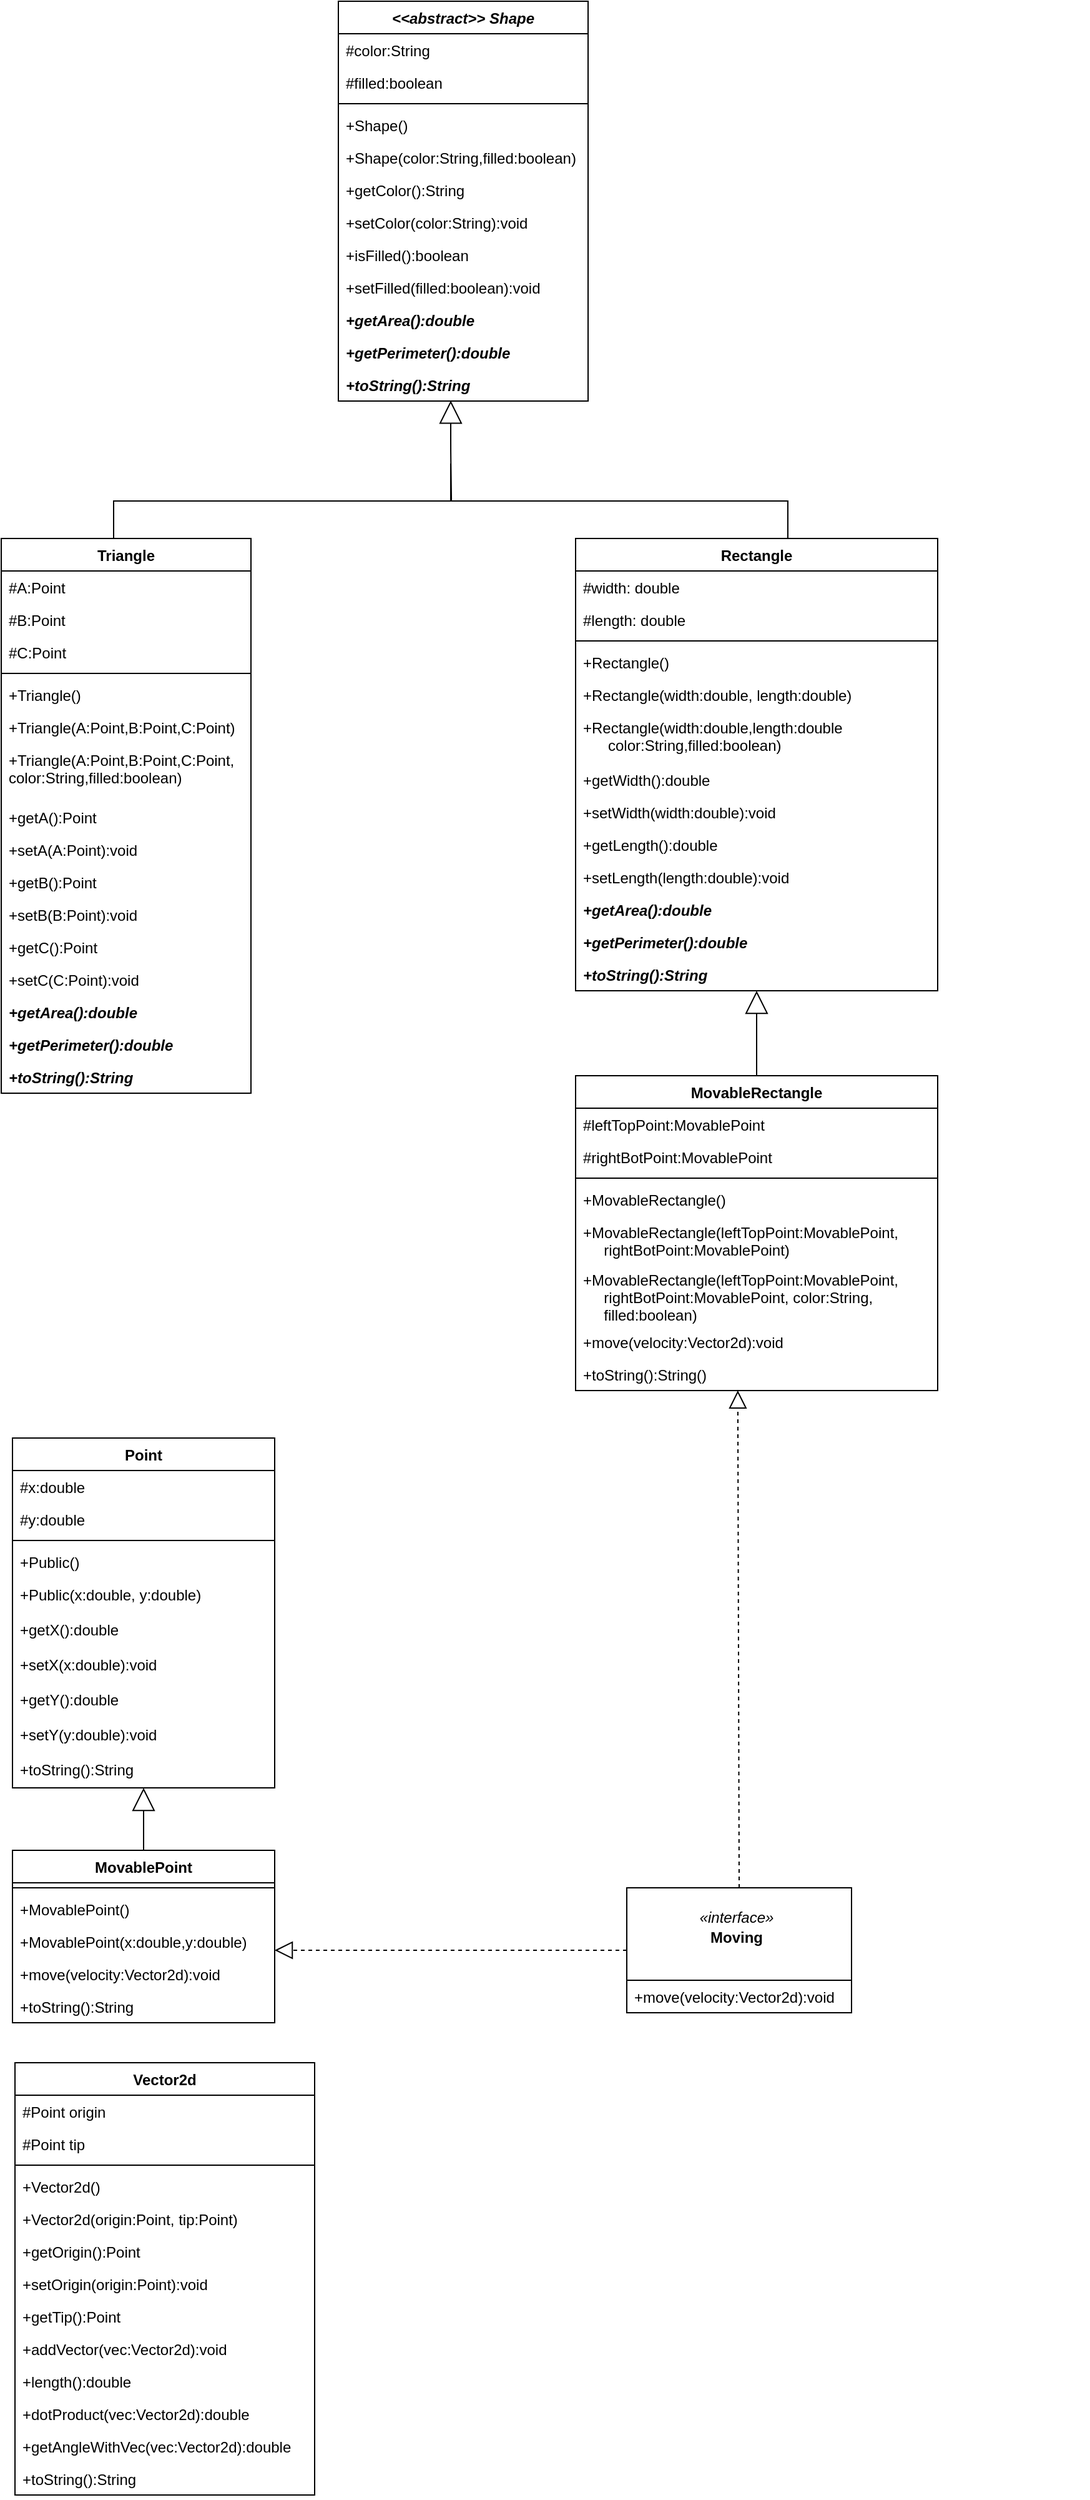 <mxfile version="13.6.6" type="github">
  <diagram id="C5RBs43oDa-KdzZeNtuy" name="Page-1">
    <mxGraphModel dx="2110" dy="1975" grid="1" gridSize="10" guides="1" tooltips="1" connect="1" arrows="1" fold="1" page="1" pageScale="1" pageWidth="827" pageHeight="1169" math="0" shadow="0">
      <root>
        <mxCell id="WIyWlLk6GJQsqaUBKTNV-0" />
        <mxCell id="WIyWlLk6GJQsqaUBKTNV-1" parent="WIyWlLk6GJQsqaUBKTNV-0" />
        <mxCell id="MPr-k5P9dpA4DX_AVp9k-24" value="" style="endArrow=block;endSize=16;endFill=0;html=1;exitX=0.5;exitY=0;exitDx=0;exitDy=0;" edge="1" parent="WIyWlLk6GJQsqaUBKTNV-1" source="MPr-k5P9dpA4DX_AVp9k-20" target="MPr-k5P9dpA4DX_AVp9k-19">
          <mxGeometry width="160" relative="1" as="geometry">
            <mxPoint x="318" y="1530" as="sourcePoint" />
            <mxPoint x="153" y="1451" as="targetPoint" />
          </mxGeometry>
        </mxCell>
        <mxCell id="MPr-k5P9dpA4DX_AVp9k-49" value="" style="endArrow=block;dashed=1;endFill=0;endSize=12;html=1;exitX=0;exitY=0.5;exitDx=0;exitDy=0;" edge="1" parent="WIyWlLk6GJQsqaUBKTNV-1" source="MPr-k5P9dpA4DX_AVp9k-48">
          <mxGeometry width="160" relative="1" as="geometry">
            <mxPoint x="318" y="1530" as="sourcePoint" />
            <mxPoint x="258" y="1580" as="targetPoint" />
          </mxGeometry>
        </mxCell>
        <mxCell id="MPr-k5P9dpA4DX_AVp9k-63" value="" style="group" vertex="1" connectable="0" parent="WIyWlLk6GJQsqaUBKTNV-1">
          <mxGeometry x="730" y="1530" width="180" height="100" as="geometry" />
        </mxCell>
        <mxCell id="MPr-k5P9dpA4DX_AVp9k-65" value="" style="group" vertex="1" connectable="0" parent="MPr-k5P9dpA4DX_AVp9k-63">
          <mxGeometry x="-190" width="180" height="100" as="geometry" />
        </mxCell>
        <mxCell id="MPr-k5P9dpA4DX_AVp9k-48" value="" style="html=1;" vertex="1" parent="MPr-k5P9dpA4DX_AVp9k-65">
          <mxGeometry width="180" height="100" as="geometry" />
        </mxCell>
        <mxCell id="MPr-k5P9dpA4DX_AVp9k-57" value="«interface»" style="text;align=center;fontStyle=2;verticalAlign=middle;spacingLeft=3;spacingRight=3;strokeColor=none;rotatable=0;points=[[0,0.5],[1,0.5]];portConstraint=eastwest;" vertex="1" parent="MPr-k5P9dpA4DX_AVp9k-65">
          <mxGeometry x="48" y="10" width="80" height="26" as="geometry" />
        </mxCell>
        <mxCell id="MPr-k5P9dpA4DX_AVp9k-60" value="Moving" style="text;align=center;fontStyle=1;verticalAlign=middle;spacingLeft=3;spacingRight=3;strokeColor=none;rotatable=0;points=[[0,0.5],[1,0.5]];portConstraint=eastwest;" vertex="1" parent="MPr-k5P9dpA4DX_AVp9k-65">
          <mxGeometry x="48" y="26" width="80" height="26" as="geometry" />
        </mxCell>
        <mxCell id="MPr-k5P9dpA4DX_AVp9k-62" value="" style="line;strokeWidth=1;fillColor=none;align=left;verticalAlign=middle;spacingTop=-1;spacingLeft=3;spacingRight=3;rotatable=0;labelPosition=right;points=[];portConstraint=eastwest;" vertex="1" parent="MPr-k5P9dpA4DX_AVp9k-65">
          <mxGeometry y="70" width="180" height="8" as="geometry" />
        </mxCell>
        <mxCell id="MPr-k5P9dpA4DX_AVp9k-55" value="+move(velocity:Vector2d):void" style="text;strokeColor=none;fillColor=none;align=left;verticalAlign=top;spacingLeft=4;spacingRight=4;overflow=hidden;rotatable=0;points=[[0,0.5],[1,0.5]];portConstraint=eastwest;" vertex="1" parent="MPr-k5P9dpA4DX_AVp9k-65">
          <mxGeometry y="74" width="176" height="26" as="geometry" />
        </mxCell>
        <mxCell id="MPr-k5P9dpA4DX_AVp9k-114" value="" style="strokeWidth=1;html=1;shape=mxgraph.flowchart.annotation_2;align=left;labelPosition=right;pointerEvents=1;fillColor=none;gradientColor=none;rotation=90;" vertex="1" parent="WIyWlLk6GJQsqaUBKTNV-1">
          <mxGeometry x="369" y="150" width="60" height="540" as="geometry" />
        </mxCell>
        <mxCell id="MPr-k5P9dpA4DX_AVp9k-115" value="" style="endArrow=block;endSize=16;endFill=0;html=1;exitX=0.493;exitY=0.499;exitDx=0;exitDy=0;exitPerimeter=0;entryX=0.45;entryY=0.985;entryDx=0;entryDy=0;entryPerimeter=0;strokeWidth=1;" edge="1" parent="WIyWlLk6GJQsqaUBKTNV-1" source="MPr-k5P9dpA4DX_AVp9k-114" target="MPr-k5P9dpA4DX_AVp9k-80">
          <mxGeometry x="0.125" width="160" relative="1" as="geometry">
            <mxPoint x="259" y="660" as="sourcePoint" />
            <mxPoint x="419" y="660" as="targetPoint" />
            <Array as="points">
              <mxPoint x="399" y="380" />
            </Array>
            <mxPoint x="-1" as="offset" />
          </mxGeometry>
        </mxCell>
        <mxCell id="MPr-k5P9dpA4DX_AVp9k-125" value="" style="endArrow=block;endSize=16;endFill=0;html=1;strokeWidth=1;exitX=0.5;exitY=0;exitDx=0;exitDy=0;entryX=0.5;entryY=1;entryDx=0;entryDy=0;" edge="1" parent="WIyWlLk6GJQsqaUBKTNV-1" source="MPr-k5P9dpA4DX_AVp9k-116" target="MPr-k5P9dpA4DX_AVp9k-81">
          <mxGeometry x="-0.118" y="-15" width="160" relative="1" as="geometry">
            <mxPoint x="549" y="790" as="sourcePoint" />
            <mxPoint x="709" y="790" as="targetPoint" />
            <mxPoint as="offset" />
          </mxGeometry>
        </mxCell>
        <mxCell id="MPr-k5P9dpA4DX_AVp9k-66" value="&lt;&lt;abstract&gt;&gt; Shape" style="swimlane;fontStyle=3;align=center;verticalAlign=top;childLayout=stackLayout;horizontal=1;startSize=26;horizontalStack=0;resizeParent=1;resizeParentMax=0;resizeLast=0;collapsible=1;marginBottom=0;" vertex="1" parent="WIyWlLk6GJQsqaUBKTNV-1">
          <mxGeometry x="309" y="20" width="200" height="320" as="geometry" />
        </mxCell>
        <mxCell id="MPr-k5P9dpA4DX_AVp9k-67" value="#color:String" style="text;strokeColor=none;fillColor=none;align=left;verticalAlign=top;spacingLeft=4;spacingRight=4;overflow=hidden;rotatable=0;points=[[0,0.5],[1,0.5]];portConstraint=eastwest;" vertex="1" parent="MPr-k5P9dpA4DX_AVp9k-66">
          <mxGeometry y="26" width="200" height="26" as="geometry" />
        </mxCell>
        <mxCell id="MPr-k5P9dpA4DX_AVp9k-70" value="#filled:boolean" style="text;strokeColor=none;fillColor=none;align=left;verticalAlign=top;spacingLeft=4;spacingRight=4;overflow=hidden;rotatable=0;points=[[0,0.5],[1,0.5]];portConstraint=eastwest;" vertex="1" parent="MPr-k5P9dpA4DX_AVp9k-66">
          <mxGeometry y="52" width="200" height="26" as="geometry" />
        </mxCell>
        <mxCell id="MPr-k5P9dpA4DX_AVp9k-68" value="" style="line;strokeWidth=1;fillColor=none;align=left;verticalAlign=middle;spacingTop=-1;spacingLeft=3;spacingRight=3;rotatable=0;labelPosition=right;points=[];portConstraint=eastwest;" vertex="1" parent="MPr-k5P9dpA4DX_AVp9k-66">
          <mxGeometry y="78" width="200" height="8" as="geometry" />
        </mxCell>
        <mxCell id="MPr-k5P9dpA4DX_AVp9k-69" value="+Shape()" style="text;strokeColor=none;fillColor=none;align=left;verticalAlign=top;spacingLeft=4;spacingRight=4;overflow=hidden;rotatable=0;points=[[0,0.5],[1,0.5]];portConstraint=eastwest;" vertex="1" parent="MPr-k5P9dpA4DX_AVp9k-66">
          <mxGeometry y="86" width="200" height="26" as="geometry" />
        </mxCell>
        <mxCell id="MPr-k5P9dpA4DX_AVp9k-71" value="+Shape(color:String,filled:boolean)" style="text;strokeColor=none;fillColor=none;align=left;verticalAlign=top;spacingLeft=4;spacingRight=4;overflow=hidden;rotatable=0;points=[[0,0.5],[1,0.5]];portConstraint=eastwest;" vertex="1" parent="MPr-k5P9dpA4DX_AVp9k-66">
          <mxGeometry y="112" width="200" height="26" as="geometry" />
        </mxCell>
        <mxCell id="MPr-k5P9dpA4DX_AVp9k-72" value="+getColor():String" style="text;strokeColor=none;fillColor=none;align=left;verticalAlign=top;spacingLeft=4;spacingRight=4;overflow=hidden;rotatable=0;points=[[0,0.5],[1,0.5]];portConstraint=eastwest;" vertex="1" parent="MPr-k5P9dpA4DX_AVp9k-66">
          <mxGeometry y="138" width="200" height="26" as="geometry" />
        </mxCell>
        <mxCell id="MPr-k5P9dpA4DX_AVp9k-75" value="+setColor(color:String):void" style="text;strokeColor=none;fillColor=none;align=left;verticalAlign=top;spacingLeft=4;spacingRight=4;overflow=hidden;rotatable=0;points=[[0,0.5],[1,0.5]];portConstraint=eastwest;" vertex="1" parent="MPr-k5P9dpA4DX_AVp9k-66">
          <mxGeometry y="164" width="200" height="26" as="geometry" />
        </mxCell>
        <mxCell id="MPr-k5P9dpA4DX_AVp9k-76" value="+isFilled():boolean" style="text;strokeColor=none;fillColor=none;align=left;verticalAlign=top;spacingLeft=4;spacingRight=4;overflow=hidden;rotatable=0;points=[[0,0.5],[1,0.5]];portConstraint=eastwest;" vertex="1" parent="MPr-k5P9dpA4DX_AVp9k-66">
          <mxGeometry y="190" width="200" height="26" as="geometry" />
        </mxCell>
        <mxCell id="MPr-k5P9dpA4DX_AVp9k-77" value="+setFilled(filled:boolean):void" style="text;strokeColor=none;fillColor=none;align=left;verticalAlign=top;spacingLeft=4;spacingRight=4;overflow=hidden;rotatable=0;points=[[0,0.5],[1,0.5]];portConstraint=eastwest;" vertex="1" parent="MPr-k5P9dpA4DX_AVp9k-66">
          <mxGeometry y="216" width="200" height="26" as="geometry" />
        </mxCell>
        <mxCell id="MPr-k5P9dpA4DX_AVp9k-78" value="+getArea():double" style="text;strokeColor=none;fillColor=none;align=left;verticalAlign=top;spacingLeft=4;spacingRight=4;overflow=hidden;rotatable=0;points=[[0,0.5],[1,0.5]];portConstraint=eastwest;fontStyle=3" vertex="1" parent="MPr-k5P9dpA4DX_AVp9k-66">
          <mxGeometry y="242" width="200" height="26" as="geometry" />
        </mxCell>
        <mxCell id="MPr-k5P9dpA4DX_AVp9k-79" value="+getPerimeter():double" style="text;strokeColor=none;fillColor=none;align=left;verticalAlign=top;spacingLeft=4;spacingRight=4;overflow=hidden;rotatable=0;points=[[0,0.5],[1,0.5]];portConstraint=eastwest;fontStyle=3" vertex="1" parent="MPr-k5P9dpA4DX_AVp9k-66">
          <mxGeometry y="268" width="200" height="26" as="geometry" />
        </mxCell>
        <mxCell id="MPr-k5P9dpA4DX_AVp9k-80" value="+toString():String" style="text;strokeColor=none;fillColor=none;align=left;verticalAlign=top;spacingLeft=4;spacingRight=4;overflow=hidden;rotatable=0;points=[[0,0.5],[1,0.5]];portConstraint=eastwest;fontStyle=3" vertex="1" parent="MPr-k5P9dpA4DX_AVp9k-66">
          <mxGeometry y="294" width="200" height="26" as="geometry" />
        </mxCell>
        <mxCell id="MPr-k5P9dpA4DX_AVp9k-96" value="Triangle" style="swimlane;fontStyle=1;align=center;verticalAlign=top;childLayout=stackLayout;horizontal=1;startSize=26;horizontalStack=0;resizeParent=1;resizeParentMax=0;resizeLast=0;collapsible=1;marginBottom=0;fillColor=none;gradientColor=none;" vertex="1" parent="WIyWlLk6GJQsqaUBKTNV-1">
          <mxGeometry x="39" y="450" width="200" height="444" as="geometry" />
        </mxCell>
        <mxCell id="MPr-k5P9dpA4DX_AVp9k-97" value="#A:Point" style="text;strokeColor=none;fillColor=none;align=left;verticalAlign=top;spacingLeft=4;spacingRight=4;overflow=hidden;rotatable=0;points=[[0,0.5],[1,0.5]];portConstraint=eastwest;" vertex="1" parent="MPr-k5P9dpA4DX_AVp9k-96">
          <mxGeometry y="26" width="200" height="26" as="geometry" />
        </mxCell>
        <mxCell id="MPr-k5P9dpA4DX_AVp9k-101" value="#B:Point" style="text;strokeColor=none;fillColor=none;align=left;verticalAlign=top;spacingLeft=4;spacingRight=4;overflow=hidden;rotatable=0;points=[[0,0.5],[1,0.5]];portConstraint=eastwest;" vertex="1" parent="MPr-k5P9dpA4DX_AVp9k-96">
          <mxGeometry y="52" width="200" height="26" as="geometry" />
        </mxCell>
        <mxCell id="MPr-k5P9dpA4DX_AVp9k-100" value="#C:Point" style="text;strokeColor=none;fillColor=none;align=left;verticalAlign=top;spacingLeft=4;spacingRight=4;overflow=hidden;rotatable=0;points=[[0,0.5],[1,0.5]];portConstraint=eastwest;" vertex="1" parent="MPr-k5P9dpA4DX_AVp9k-96">
          <mxGeometry y="78" width="200" height="26" as="geometry" />
        </mxCell>
        <mxCell id="MPr-k5P9dpA4DX_AVp9k-98" value="" style="line;strokeWidth=1;fillColor=none;align=left;verticalAlign=middle;spacingTop=-1;spacingLeft=3;spacingRight=3;rotatable=0;labelPosition=right;points=[];portConstraint=eastwest;" vertex="1" parent="MPr-k5P9dpA4DX_AVp9k-96">
          <mxGeometry y="104" width="200" height="8" as="geometry" />
        </mxCell>
        <mxCell id="MPr-k5P9dpA4DX_AVp9k-99" value="+Triangle()" style="text;strokeColor=none;fillColor=none;align=left;verticalAlign=top;spacingLeft=4;spacingRight=4;overflow=hidden;rotatable=0;points=[[0,0.5],[1,0.5]];portConstraint=eastwest;" vertex="1" parent="MPr-k5P9dpA4DX_AVp9k-96">
          <mxGeometry y="112" width="200" height="26" as="geometry" />
        </mxCell>
        <mxCell id="MPr-k5P9dpA4DX_AVp9k-102" value="+Triangle(A:Point,B:Point,C:Point)" style="text;strokeColor=none;fillColor=none;align=left;verticalAlign=top;spacingLeft=4;spacingRight=4;overflow=hidden;rotatable=0;points=[[0,0.5],[1,0.5]];portConstraint=eastwest;" vertex="1" parent="MPr-k5P9dpA4DX_AVp9k-96">
          <mxGeometry y="138" width="200" height="26" as="geometry" />
        </mxCell>
        <mxCell id="MPr-k5P9dpA4DX_AVp9k-103" value="+Triangle(A:Point,B:Point,C:Point,&#xa;color:String,filled:boolean)&#xa;" style="text;strokeColor=none;fillColor=none;align=left;verticalAlign=top;spacingLeft=4;spacingRight=4;overflow=hidden;rotatable=0;points=[[0,0.5],[1,0.5]];portConstraint=eastwest;" vertex="1" parent="MPr-k5P9dpA4DX_AVp9k-96">
          <mxGeometry y="164" width="200" height="46" as="geometry" />
        </mxCell>
        <mxCell id="MPr-k5P9dpA4DX_AVp9k-104" value="+getA():Point" style="text;strokeColor=none;fillColor=none;align=left;verticalAlign=top;spacingLeft=4;spacingRight=4;overflow=hidden;rotatable=0;points=[[0,0.5],[1,0.5]];portConstraint=eastwest;" vertex="1" parent="MPr-k5P9dpA4DX_AVp9k-96">
          <mxGeometry y="210" width="200" height="26" as="geometry" />
        </mxCell>
        <mxCell id="MPr-k5P9dpA4DX_AVp9k-105" value="+setA(A:Point):void" style="text;strokeColor=none;fillColor=none;align=left;verticalAlign=top;spacingLeft=4;spacingRight=4;overflow=hidden;rotatable=0;points=[[0,0.5],[1,0.5]];portConstraint=eastwest;" vertex="1" parent="MPr-k5P9dpA4DX_AVp9k-96">
          <mxGeometry y="236" width="200" height="26" as="geometry" />
        </mxCell>
        <mxCell id="MPr-k5P9dpA4DX_AVp9k-106" value="+getB():Point" style="text;strokeColor=none;fillColor=none;align=left;verticalAlign=top;spacingLeft=4;spacingRight=4;overflow=hidden;rotatable=0;points=[[0,0.5],[1,0.5]];portConstraint=eastwest;" vertex="1" parent="MPr-k5P9dpA4DX_AVp9k-96">
          <mxGeometry y="262" width="200" height="26" as="geometry" />
        </mxCell>
        <mxCell id="MPr-k5P9dpA4DX_AVp9k-107" value="+setB(B:Point):void" style="text;strokeColor=none;fillColor=none;align=left;verticalAlign=top;spacingLeft=4;spacingRight=4;overflow=hidden;rotatable=0;points=[[0,0.5],[1,0.5]];portConstraint=eastwest;" vertex="1" parent="MPr-k5P9dpA4DX_AVp9k-96">
          <mxGeometry y="288" width="200" height="26" as="geometry" />
        </mxCell>
        <mxCell id="MPr-k5P9dpA4DX_AVp9k-108" value="+getC():Point" style="text;strokeColor=none;fillColor=none;align=left;verticalAlign=top;spacingLeft=4;spacingRight=4;overflow=hidden;rotatable=0;points=[[0,0.5],[1,0.5]];portConstraint=eastwest;" vertex="1" parent="MPr-k5P9dpA4DX_AVp9k-96">
          <mxGeometry y="314" width="200" height="26" as="geometry" />
        </mxCell>
        <mxCell id="MPr-k5P9dpA4DX_AVp9k-109" value="+setC(C:Point):void" style="text;strokeColor=none;fillColor=none;align=left;verticalAlign=top;spacingLeft=4;spacingRight=4;overflow=hidden;rotatable=0;points=[[0,0.5],[1,0.5]];portConstraint=eastwest;" vertex="1" parent="MPr-k5P9dpA4DX_AVp9k-96">
          <mxGeometry y="340" width="200" height="26" as="geometry" />
        </mxCell>
        <mxCell id="MPr-k5P9dpA4DX_AVp9k-110" value="+getArea():double" style="text;strokeColor=none;fillColor=none;align=left;verticalAlign=top;spacingLeft=4;spacingRight=4;overflow=hidden;rotatable=0;points=[[0,0.5],[1,0.5]];portConstraint=eastwest;fontStyle=3" vertex="1" parent="MPr-k5P9dpA4DX_AVp9k-96">
          <mxGeometry y="366" width="200" height="26" as="geometry" />
        </mxCell>
        <mxCell id="MPr-k5P9dpA4DX_AVp9k-111" value="+getPerimeter():double" style="text;strokeColor=none;fillColor=none;align=left;verticalAlign=top;spacingLeft=4;spacingRight=4;overflow=hidden;rotatable=0;points=[[0,0.5],[1,0.5]];portConstraint=eastwest;fontStyle=3" vertex="1" parent="MPr-k5P9dpA4DX_AVp9k-96">
          <mxGeometry y="392" width="200" height="26" as="geometry" />
        </mxCell>
        <mxCell id="MPr-k5P9dpA4DX_AVp9k-112" value="+toString():String" style="text;strokeColor=none;fillColor=none;align=left;verticalAlign=top;spacingLeft=4;spacingRight=4;overflow=hidden;rotatable=0;points=[[0,0.5],[1,0.5]];portConstraint=eastwest;fontStyle=3" vertex="1" parent="MPr-k5P9dpA4DX_AVp9k-96">
          <mxGeometry y="418" width="200" height="26" as="geometry" />
        </mxCell>
        <mxCell id="MPr-k5P9dpA4DX_AVp9k-81" value="Rectangle" style="swimlane;fontStyle=1;align=center;verticalAlign=top;childLayout=stackLayout;horizontal=1;startSize=26;horizontalStack=0;resizeParent=1;resizeParentMax=0;resizeLast=0;collapsible=1;marginBottom=0;fillColor=none;gradientColor=none;" vertex="1" parent="WIyWlLk6GJQsqaUBKTNV-1">
          <mxGeometry x="499" y="450" width="290" height="362" as="geometry" />
        </mxCell>
        <mxCell id="MPr-k5P9dpA4DX_AVp9k-82" value="#width: double" style="text;strokeColor=none;fillColor=none;align=left;verticalAlign=top;spacingLeft=4;spacingRight=4;overflow=hidden;rotatable=0;points=[[0,0.5],[1,0.5]];portConstraint=eastwest;" vertex="1" parent="MPr-k5P9dpA4DX_AVp9k-81">
          <mxGeometry y="26" width="290" height="26" as="geometry" />
        </mxCell>
        <mxCell id="MPr-k5P9dpA4DX_AVp9k-85" value="#length: double" style="text;strokeColor=none;fillColor=none;align=left;verticalAlign=top;spacingLeft=4;spacingRight=4;overflow=hidden;rotatable=0;points=[[0,0.5],[1,0.5]];portConstraint=eastwest;" vertex="1" parent="MPr-k5P9dpA4DX_AVp9k-81">
          <mxGeometry y="52" width="290" height="26" as="geometry" />
        </mxCell>
        <mxCell id="MPr-k5P9dpA4DX_AVp9k-83" value="" style="line;strokeWidth=1;fillColor=none;align=left;verticalAlign=middle;spacingTop=-1;spacingLeft=3;spacingRight=3;rotatable=0;labelPosition=right;points=[];portConstraint=eastwest;" vertex="1" parent="MPr-k5P9dpA4DX_AVp9k-81">
          <mxGeometry y="78" width="290" height="8" as="geometry" />
        </mxCell>
        <mxCell id="MPr-k5P9dpA4DX_AVp9k-84" value="+Rectangle()" style="text;strokeColor=none;fillColor=none;align=left;verticalAlign=top;spacingLeft=4;spacingRight=4;overflow=hidden;rotatable=0;points=[[0,0.5],[1,0.5]];portConstraint=eastwest;" vertex="1" parent="MPr-k5P9dpA4DX_AVp9k-81">
          <mxGeometry y="86" width="290" height="26" as="geometry" />
        </mxCell>
        <mxCell id="MPr-k5P9dpA4DX_AVp9k-86" value="+Rectangle(width:double, length:double)" style="text;strokeColor=none;fillColor=none;align=left;verticalAlign=top;spacingLeft=4;spacingRight=4;overflow=hidden;rotatable=0;points=[[0,0.5],[1,0.5]];portConstraint=eastwest;" vertex="1" parent="MPr-k5P9dpA4DX_AVp9k-81">
          <mxGeometry y="112" width="290" height="26" as="geometry" />
        </mxCell>
        <mxCell id="MPr-k5P9dpA4DX_AVp9k-87" value="+Rectangle(width:double,length:double&#xa;      color:String,filled:boolean)&#xa;" style="text;strokeColor=none;fillColor=none;align=left;verticalAlign=top;spacingLeft=4;spacingRight=4;overflow=hidden;rotatable=0;points=[[0,0.5],[1,0.5]];portConstraint=eastwest;" vertex="1" parent="MPr-k5P9dpA4DX_AVp9k-81">
          <mxGeometry y="138" width="290" height="42" as="geometry" />
        </mxCell>
        <mxCell id="MPr-k5P9dpA4DX_AVp9k-88" value="+getWidth():double" style="text;strokeColor=none;fillColor=none;align=left;verticalAlign=top;spacingLeft=4;spacingRight=4;overflow=hidden;rotatable=0;points=[[0,0.5],[1,0.5]];portConstraint=eastwest;" vertex="1" parent="MPr-k5P9dpA4DX_AVp9k-81">
          <mxGeometry y="180" width="290" height="26" as="geometry" />
        </mxCell>
        <mxCell id="MPr-k5P9dpA4DX_AVp9k-89" value="+setWidth(width:double):void" style="text;strokeColor=none;fillColor=none;align=left;verticalAlign=top;spacingLeft=4;spacingRight=4;overflow=hidden;rotatable=0;points=[[0,0.5],[1,0.5]];portConstraint=eastwest;" vertex="1" parent="MPr-k5P9dpA4DX_AVp9k-81">
          <mxGeometry y="206" width="290" height="26" as="geometry" />
        </mxCell>
        <mxCell id="MPr-k5P9dpA4DX_AVp9k-90" value="+getLength():double" style="text;strokeColor=none;fillColor=none;align=left;verticalAlign=top;spacingLeft=4;spacingRight=4;overflow=hidden;rotatable=0;points=[[0,0.5],[1,0.5]];portConstraint=eastwest;" vertex="1" parent="MPr-k5P9dpA4DX_AVp9k-81">
          <mxGeometry y="232" width="290" height="26" as="geometry" />
        </mxCell>
        <mxCell id="MPr-k5P9dpA4DX_AVp9k-91" value="+setLength(length:double):void" style="text;strokeColor=none;fillColor=none;align=left;verticalAlign=top;spacingLeft=4;spacingRight=4;overflow=hidden;rotatable=0;points=[[0,0.5],[1,0.5]];portConstraint=eastwest;" vertex="1" parent="MPr-k5P9dpA4DX_AVp9k-81">
          <mxGeometry y="258" width="290" height="26" as="geometry" />
        </mxCell>
        <mxCell id="MPr-k5P9dpA4DX_AVp9k-93" value="+getArea():double" style="text;strokeColor=none;fillColor=none;align=left;verticalAlign=top;spacingLeft=4;spacingRight=4;overflow=hidden;rotatable=0;points=[[0,0.5],[1,0.5]];portConstraint=eastwest;fontStyle=3" vertex="1" parent="MPr-k5P9dpA4DX_AVp9k-81">
          <mxGeometry y="284" width="290" height="26" as="geometry" />
        </mxCell>
        <mxCell id="MPr-k5P9dpA4DX_AVp9k-94" value="+getPerimeter():double" style="text;strokeColor=none;fillColor=none;align=left;verticalAlign=top;spacingLeft=4;spacingRight=4;overflow=hidden;rotatable=0;points=[[0,0.5],[1,0.5]];portConstraint=eastwest;fontStyle=3" vertex="1" parent="MPr-k5P9dpA4DX_AVp9k-81">
          <mxGeometry y="310" width="290" height="26" as="geometry" />
        </mxCell>
        <mxCell id="MPr-k5P9dpA4DX_AVp9k-95" value="+toString():String" style="text;strokeColor=none;fillColor=none;align=left;verticalAlign=top;spacingLeft=4;spacingRight=4;overflow=hidden;rotatable=0;points=[[0,0.5],[1,0.5]];portConstraint=eastwest;fontStyle=3" vertex="1" parent="MPr-k5P9dpA4DX_AVp9k-81">
          <mxGeometry y="336" width="290" height="26" as="geometry" />
        </mxCell>
        <mxCell id="MPr-k5P9dpA4DX_AVp9k-116" value="MovableRectangle" style="swimlane;fontStyle=1;align=center;verticalAlign=top;childLayout=stackLayout;horizontal=1;startSize=26;horizontalStack=0;resizeParent=1;resizeParentMax=0;resizeLast=0;collapsible=1;marginBottom=0;fillColor=none;gradientColor=none;" vertex="1" parent="WIyWlLk6GJQsqaUBKTNV-1">
          <mxGeometry x="499" y="880" width="290" height="252" as="geometry" />
        </mxCell>
        <mxCell id="MPr-k5P9dpA4DX_AVp9k-117" value="#leftTopPoint:MovablePoint" style="text;strokeColor=none;fillColor=none;align=left;verticalAlign=top;spacingLeft=4;spacingRight=4;overflow=hidden;rotatable=0;points=[[0,0.5],[1,0.5]];portConstraint=eastwest;" vertex="1" parent="MPr-k5P9dpA4DX_AVp9k-116">
          <mxGeometry y="26" width="290" height="26" as="geometry" />
        </mxCell>
        <mxCell id="MPr-k5P9dpA4DX_AVp9k-120" value="#rightBotPoint:MovablePoint" style="text;strokeColor=none;fillColor=none;align=left;verticalAlign=top;spacingLeft=4;spacingRight=4;overflow=hidden;rotatable=0;points=[[0,0.5],[1,0.5]];portConstraint=eastwest;" vertex="1" parent="MPr-k5P9dpA4DX_AVp9k-116">
          <mxGeometry y="52" width="290" height="26" as="geometry" />
        </mxCell>
        <mxCell id="MPr-k5P9dpA4DX_AVp9k-118" value="" style="line;strokeWidth=1;fillColor=none;align=left;verticalAlign=middle;spacingTop=-1;spacingLeft=3;spacingRight=3;rotatable=0;labelPosition=right;points=[];portConstraint=eastwest;" vertex="1" parent="MPr-k5P9dpA4DX_AVp9k-116">
          <mxGeometry y="78" width="290" height="8" as="geometry" />
        </mxCell>
        <mxCell id="MPr-k5P9dpA4DX_AVp9k-119" value="+MovableRectangle()" style="text;strokeColor=none;fillColor=none;align=left;verticalAlign=top;spacingLeft=4;spacingRight=4;overflow=hidden;rotatable=0;points=[[0,0.5],[1,0.5]];portConstraint=eastwest;" vertex="1" parent="MPr-k5P9dpA4DX_AVp9k-116">
          <mxGeometry y="86" width="290" height="26" as="geometry" />
        </mxCell>
        <mxCell id="MPr-k5P9dpA4DX_AVp9k-121" value="+MovableRectangle(leftTopPoint:MovablePoint,&#xa;     rightBotPoint:MovablePoint)&#xa;" style="text;strokeColor=none;fillColor=none;align=left;verticalAlign=top;spacingLeft=4;spacingRight=4;overflow=hidden;rotatable=0;points=[[0,0.5],[1,0.5]];portConstraint=eastwest;" vertex="1" parent="MPr-k5P9dpA4DX_AVp9k-116">
          <mxGeometry y="112" width="290" height="38" as="geometry" />
        </mxCell>
        <mxCell id="MPr-k5P9dpA4DX_AVp9k-122" value="+MovableRectangle(leftTopPoint:MovablePoint,&#xa;     rightBotPoint:MovablePoint, color:String,&#xa;     filled:boolean)&#xa;" style="text;strokeColor=none;fillColor=none;align=left;verticalAlign=top;spacingLeft=4;spacingRight=4;overflow=hidden;rotatable=0;points=[[0,0.5],[1,0.5]];portConstraint=eastwest;" vertex="1" parent="MPr-k5P9dpA4DX_AVp9k-116">
          <mxGeometry y="150" width="290" height="50" as="geometry" />
        </mxCell>
        <mxCell id="MPr-k5P9dpA4DX_AVp9k-123" value="+move(velocity:Vector2d):void" style="text;strokeColor=none;fillColor=none;align=left;verticalAlign=top;spacingLeft=4;spacingRight=4;overflow=hidden;rotatable=0;points=[[0,0.5],[1,0.5]];portConstraint=eastwest;" vertex="1" parent="MPr-k5P9dpA4DX_AVp9k-116">
          <mxGeometry y="200" width="290" height="26" as="geometry" />
        </mxCell>
        <mxCell id="MPr-k5P9dpA4DX_AVp9k-124" value="+toString():String()" style="text;strokeColor=none;fillColor=none;align=left;verticalAlign=top;spacingLeft=4;spacingRight=4;overflow=hidden;rotatable=0;points=[[0,0.5],[1,0.5]];portConstraint=eastwest;" vertex="1" parent="MPr-k5P9dpA4DX_AVp9k-116">
          <mxGeometry y="226" width="290" height="26" as="geometry" />
        </mxCell>
        <mxCell id="MPr-k5P9dpA4DX_AVp9k-9" value="Point" style="swimlane;fontStyle=1;align=center;verticalAlign=top;childLayout=stackLayout;horizontal=1;startSize=26;horizontalStack=0;resizeParent=1;resizeParentMax=0;resizeLast=0;collapsible=1;marginBottom=0;" vertex="1" parent="WIyWlLk6GJQsqaUBKTNV-1">
          <mxGeometry x="48" y="1170" width="210" height="280" as="geometry" />
        </mxCell>
        <mxCell id="MPr-k5P9dpA4DX_AVp9k-10" value="#x:double" style="text;strokeColor=none;fillColor=none;align=left;verticalAlign=top;spacingLeft=4;spacingRight=4;overflow=hidden;rotatable=0;points=[[0,0.5],[1,0.5]];portConstraint=eastwest;" vertex="1" parent="MPr-k5P9dpA4DX_AVp9k-9">
          <mxGeometry y="26" width="210" height="26" as="geometry" />
        </mxCell>
        <mxCell id="MPr-k5P9dpA4DX_AVp9k-13" value="#y:double" style="text;strokeColor=none;fillColor=none;align=left;verticalAlign=top;spacingLeft=4;spacingRight=4;overflow=hidden;rotatable=0;points=[[0,0.5],[1,0.5]];portConstraint=eastwest;" vertex="1" parent="MPr-k5P9dpA4DX_AVp9k-9">
          <mxGeometry y="52" width="210" height="26" as="geometry" />
        </mxCell>
        <mxCell id="MPr-k5P9dpA4DX_AVp9k-11" value="" style="line;strokeWidth=1;fillColor=none;align=left;verticalAlign=middle;spacingTop=-1;spacingLeft=3;spacingRight=3;rotatable=0;labelPosition=right;points=[];portConstraint=eastwest;" vertex="1" parent="MPr-k5P9dpA4DX_AVp9k-9">
          <mxGeometry y="78" width="210" height="8" as="geometry" />
        </mxCell>
        <mxCell id="MPr-k5P9dpA4DX_AVp9k-12" value="+Public()" style="text;strokeColor=none;fillColor=none;align=left;verticalAlign=top;spacingLeft=4;spacingRight=4;overflow=hidden;rotatable=0;points=[[0,0.5],[1,0.5]];portConstraint=eastwest;" vertex="1" parent="MPr-k5P9dpA4DX_AVp9k-9">
          <mxGeometry y="86" width="210" height="26" as="geometry" />
        </mxCell>
        <mxCell id="MPr-k5P9dpA4DX_AVp9k-14" value="+Public(x:double, y:double)" style="text;strokeColor=none;fillColor=none;align=left;verticalAlign=top;spacingLeft=4;spacingRight=4;overflow=hidden;rotatable=0;points=[[0,0.5],[1,0.5]];portConstraint=eastwest;" vertex="1" parent="MPr-k5P9dpA4DX_AVp9k-9">
          <mxGeometry y="112" width="210" height="28" as="geometry" />
        </mxCell>
        <mxCell id="MPr-k5P9dpA4DX_AVp9k-15" value="+getX():double" style="text;strokeColor=none;fillColor=none;align=left;verticalAlign=top;spacingLeft=4;spacingRight=4;overflow=hidden;rotatable=0;points=[[0,0.5],[1,0.5]];portConstraint=eastwest;" vertex="1" parent="MPr-k5P9dpA4DX_AVp9k-9">
          <mxGeometry y="140" width="210" height="28" as="geometry" />
        </mxCell>
        <mxCell id="MPr-k5P9dpA4DX_AVp9k-16" value="+setX(x:double):void" style="text;strokeColor=none;fillColor=none;align=left;verticalAlign=top;spacingLeft=4;spacingRight=4;overflow=hidden;rotatable=0;points=[[0,0.5],[1,0.5]];portConstraint=eastwest;" vertex="1" parent="MPr-k5P9dpA4DX_AVp9k-9">
          <mxGeometry y="168" width="210" height="28" as="geometry" />
        </mxCell>
        <mxCell id="MPr-k5P9dpA4DX_AVp9k-17" value="+getY():double" style="text;strokeColor=none;fillColor=none;align=left;verticalAlign=top;spacingLeft=4;spacingRight=4;overflow=hidden;rotatable=0;points=[[0,0.5],[1,0.5]];portConstraint=eastwest;" vertex="1" parent="MPr-k5P9dpA4DX_AVp9k-9">
          <mxGeometry y="196" width="210" height="28" as="geometry" />
        </mxCell>
        <mxCell id="MPr-k5P9dpA4DX_AVp9k-18" value="+setY(y:double):void" style="text;strokeColor=none;fillColor=none;align=left;verticalAlign=top;spacingLeft=4;spacingRight=4;overflow=hidden;rotatable=0;points=[[0,0.5],[1,0.5]];portConstraint=eastwest;" vertex="1" parent="MPr-k5P9dpA4DX_AVp9k-9">
          <mxGeometry y="224" width="210" height="28" as="geometry" />
        </mxCell>
        <mxCell id="MPr-k5P9dpA4DX_AVp9k-19" value="+toString():String" style="text;strokeColor=none;fillColor=none;align=left;verticalAlign=top;spacingLeft=4;spacingRight=4;overflow=hidden;rotatable=0;points=[[0,0.5],[1,0.5]];portConstraint=eastwest;" vertex="1" parent="MPr-k5P9dpA4DX_AVp9k-9">
          <mxGeometry y="252" width="210" height="28" as="geometry" />
        </mxCell>
        <mxCell id="MPr-k5P9dpA4DX_AVp9k-20" value="MovablePoint" style="swimlane;fontStyle=1;align=center;verticalAlign=top;childLayout=stackLayout;horizontal=1;startSize=26;horizontalStack=0;resizeParent=1;resizeParentMax=0;resizeLast=0;collapsible=1;marginBottom=0;" vertex="1" parent="WIyWlLk6GJQsqaUBKTNV-1">
          <mxGeometry x="48" y="1500" width="210" height="138" as="geometry" />
        </mxCell>
        <mxCell id="MPr-k5P9dpA4DX_AVp9k-22" value="" style="line;strokeWidth=1;fillColor=none;align=left;verticalAlign=middle;spacingTop=-1;spacingLeft=3;spacingRight=3;rotatable=0;labelPosition=right;points=[];portConstraint=eastwest;" vertex="1" parent="MPr-k5P9dpA4DX_AVp9k-20">
          <mxGeometry y="26" width="210" height="8" as="geometry" />
        </mxCell>
        <mxCell id="MPr-k5P9dpA4DX_AVp9k-23" value="+MovablePoint()" style="text;strokeColor=none;fillColor=none;align=left;verticalAlign=top;spacingLeft=4;spacingRight=4;overflow=hidden;rotatable=0;points=[[0,0.5],[1,0.5]];portConstraint=eastwest;" vertex="1" parent="MPr-k5P9dpA4DX_AVp9k-20">
          <mxGeometry y="34" width="210" height="26" as="geometry" />
        </mxCell>
        <mxCell id="MPr-k5P9dpA4DX_AVp9k-25" value="+MovablePoint(x:double,y:double)" style="text;strokeColor=none;fillColor=none;align=left;verticalAlign=top;spacingLeft=4;spacingRight=4;overflow=hidden;rotatable=0;points=[[0,0.5],[1,0.5]];portConstraint=eastwest;" vertex="1" parent="MPr-k5P9dpA4DX_AVp9k-20">
          <mxGeometry y="60" width="210" height="26" as="geometry" />
        </mxCell>
        <mxCell id="MPr-k5P9dpA4DX_AVp9k-26" value="+move(velocity:Vector2d):void" style="text;strokeColor=none;fillColor=none;align=left;verticalAlign=top;spacingLeft=4;spacingRight=4;overflow=hidden;rotatable=0;points=[[0,0.5],[1,0.5]];portConstraint=eastwest;" vertex="1" parent="MPr-k5P9dpA4DX_AVp9k-20">
          <mxGeometry y="86" width="210" height="26" as="geometry" />
        </mxCell>
        <mxCell id="MPr-k5P9dpA4DX_AVp9k-27" value="+toString():String" style="text;strokeColor=none;fillColor=none;align=left;verticalAlign=top;spacingLeft=4;spacingRight=4;overflow=hidden;rotatable=0;points=[[0,0.5],[1,0.5]];portConstraint=eastwest;" vertex="1" parent="MPr-k5P9dpA4DX_AVp9k-20">
          <mxGeometry y="112" width="210" height="26" as="geometry" />
        </mxCell>
        <mxCell id="MPr-k5P9dpA4DX_AVp9k-28" value="Vector2d" style="swimlane;fontStyle=1;align=center;verticalAlign=top;childLayout=stackLayout;horizontal=1;startSize=26;horizontalStack=0;resizeParent=1;resizeParentMax=0;resizeLast=0;collapsible=1;marginBottom=0;" vertex="1" parent="WIyWlLk6GJQsqaUBKTNV-1">
          <mxGeometry x="50" y="1670" width="240" height="346" as="geometry" />
        </mxCell>
        <mxCell id="MPr-k5P9dpA4DX_AVp9k-29" value="#Point origin" style="text;strokeColor=none;fillColor=none;align=left;verticalAlign=top;spacingLeft=4;spacingRight=4;overflow=hidden;rotatable=0;points=[[0,0.5],[1,0.5]];portConstraint=eastwest;" vertex="1" parent="MPr-k5P9dpA4DX_AVp9k-28">
          <mxGeometry y="26" width="240" height="26" as="geometry" />
        </mxCell>
        <mxCell id="MPr-k5P9dpA4DX_AVp9k-36" value="#Point tip" style="text;strokeColor=none;fillColor=none;align=left;verticalAlign=top;spacingLeft=4;spacingRight=4;overflow=hidden;rotatable=0;points=[[0,0.5],[1,0.5]];portConstraint=eastwest;" vertex="1" parent="MPr-k5P9dpA4DX_AVp9k-28">
          <mxGeometry y="52" width="240" height="26" as="geometry" />
        </mxCell>
        <mxCell id="MPr-k5P9dpA4DX_AVp9k-30" value="" style="line;strokeWidth=1;fillColor=none;align=left;verticalAlign=middle;spacingTop=-1;spacingLeft=3;spacingRight=3;rotatable=0;labelPosition=right;points=[];portConstraint=eastwest;" vertex="1" parent="MPr-k5P9dpA4DX_AVp9k-28">
          <mxGeometry y="78" width="240" height="8" as="geometry" />
        </mxCell>
        <mxCell id="MPr-k5P9dpA4DX_AVp9k-31" value="+Vector2d()" style="text;strokeColor=none;fillColor=none;align=left;verticalAlign=top;spacingLeft=4;spacingRight=4;overflow=hidden;rotatable=0;points=[[0,0.5],[1,0.5]];portConstraint=eastwest;" vertex="1" parent="MPr-k5P9dpA4DX_AVp9k-28">
          <mxGeometry y="86" width="240" height="26" as="geometry" />
        </mxCell>
        <mxCell id="MPr-k5P9dpA4DX_AVp9k-37" value="+Vector2d(origin:Point, tip:Point)" style="text;strokeColor=none;fillColor=none;align=left;verticalAlign=top;spacingLeft=4;spacingRight=4;overflow=hidden;rotatable=0;points=[[0,0.5],[1,0.5]];portConstraint=eastwest;" vertex="1" parent="MPr-k5P9dpA4DX_AVp9k-28">
          <mxGeometry y="112" width="240" height="26" as="geometry" />
        </mxCell>
        <mxCell id="MPr-k5P9dpA4DX_AVp9k-39" value="+getOrigin():Point" style="text;strokeColor=none;fillColor=none;align=left;verticalAlign=top;spacingLeft=4;spacingRight=4;overflow=hidden;rotatable=0;points=[[0,0.5],[1,0.5]];portConstraint=eastwest;" vertex="1" parent="MPr-k5P9dpA4DX_AVp9k-28">
          <mxGeometry y="138" width="240" height="26" as="geometry" />
        </mxCell>
        <mxCell id="MPr-k5P9dpA4DX_AVp9k-40" value="+setOrigin(origin:Point):void" style="text;strokeColor=none;fillColor=none;align=left;verticalAlign=top;spacingLeft=4;spacingRight=4;overflow=hidden;rotatable=0;points=[[0,0.5],[1,0.5]];portConstraint=eastwest;" vertex="1" parent="MPr-k5P9dpA4DX_AVp9k-28">
          <mxGeometry y="164" width="240" height="26" as="geometry" />
        </mxCell>
        <mxCell id="MPr-k5P9dpA4DX_AVp9k-41" value="+getTip():Point" style="text;strokeColor=none;fillColor=none;align=left;verticalAlign=top;spacingLeft=4;spacingRight=4;overflow=hidden;rotatable=0;points=[[0,0.5],[1,0.5]];portConstraint=eastwest;" vertex="1" parent="MPr-k5P9dpA4DX_AVp9k-28">
          <mxGeometry y="190" width="240" height="26" as="geometry" />
        </mxCell>
        <mxCell id="MPr-k5P9dpA4DX_AVp9k-42" value="+addVector(vec:Vector2d):void" style="text;strokeColor=none;fillColor=none;align=left;verticalAlign=top;spacingLeft=4;spacingRight=4;overflow=hidden;rotatable=0;points=[[0,0.5],[1,0.5]];portConstraint=eastwest;" vertex="1" parent="MPr-k5P9dpA4DX_AVp9k-28">
          <mxGeometry y="216" width="240" height="26" as="geometry" />
        </mxCell>
        <mxCell id="MPr-k5P9dpA4DX_AVp9k-43" value="+length():double" style="text;strokeColor=none;fillColor=none;align=left;verticalAlign=top;spacingLeft=4;spacingRight=4;overflow=hidden;rotatable=0;points=[[0,0.5],[1,0.5]];portConstraint=eastwest;" vertex="1" parent="MPr-k5P9dpA4DX_AVp9k-28">
          <mxGeometry y="242" width="240" height="26" as="geometry" />
        </mxCell>
        <mxCell id="MPr-k5P9dpA4DX_AVp9k-44" value="+dotProduct(vec:Vector2d):double" style="text;strokeColor=none;fillColor=none;align=left;verticalAlign=top;spacingLeft=4;spacingRight=4;overflow=hidden;rotatable=0;points=[[0,0.5],[1,0.5]];portConstraint=eastwest;" vertex="1" parent="MPr-k5P9dpA4DX_AVp9k-28">
          <mxGeometry y="268" width="240" height="26" as="geometry" />
        </mxCell>
        <mxCell id="MPr-k5P9dpA4DX_AVp9k-45" value="+getAngleWithVec(vec:Vector2d):double" style="text;strokeColor=none;fillColor=none;align=left;verticalAlign=top;spacingLeft=4;spacingRight=4;overflow=hidden;rotatable=0;points=[[0,0.5],[1,0.5]];portConstraint=eastwest;" vertex="1" parent="MPr-k5P9dpA4DX_AVp9k-28">
          <mxGeometry y="294" width="240" height="26" as="geometry" />
        </mxCell>
        <mxCell id="MPr-k5P9dpA4DX_AVp9k-46" value="+toString():String" style="text;strokeColor=none;fillColor=none;align=left;verticalAlign=top;spacingLeft=4;spacingRight=4;overflow=hidden;rotatable=0;points=[[0,0.5],[1,0.5]];portConstraint=eastwest;" vertex="1" parent="MPr-k5P9dpA4DX_AVp9k-28">
          <mxGeometry y="320" width="240" height="26" as="geometry" />
        </mxCell>
        <mxCell id="MPr-k5P9dpA4DX_AVp9k-126" value="" style="endArrow=block;dashed=1;endFill=0;endSize=12;html=1;strokeWidth=1;exitX=0.5;exitY=0;exitDx=0;exitDy=0;entryX=0.448;entryY=0.995;entryDx=0;entryDy=0;entryPerimeter=0;" edge="1" parent="WIyWlLk6GJQsqaUBKTNV-1" source="MPr-k5P9dpA4DX_AVp9k-48" target="MPr-k5P9dpA4DX_AVp9k-124">
          <mxGeometry width="160" relative="1" as="geometry">
            <mxPoint x="500" y="1260" as="sourcePoint" />
            <mxPoint x="660" y="1260" as="targetPoint" />
          </mxGeometry>
        </mxCell>
      </root>
    </mxGraphModel>
  </diagram>
</mxfile>
